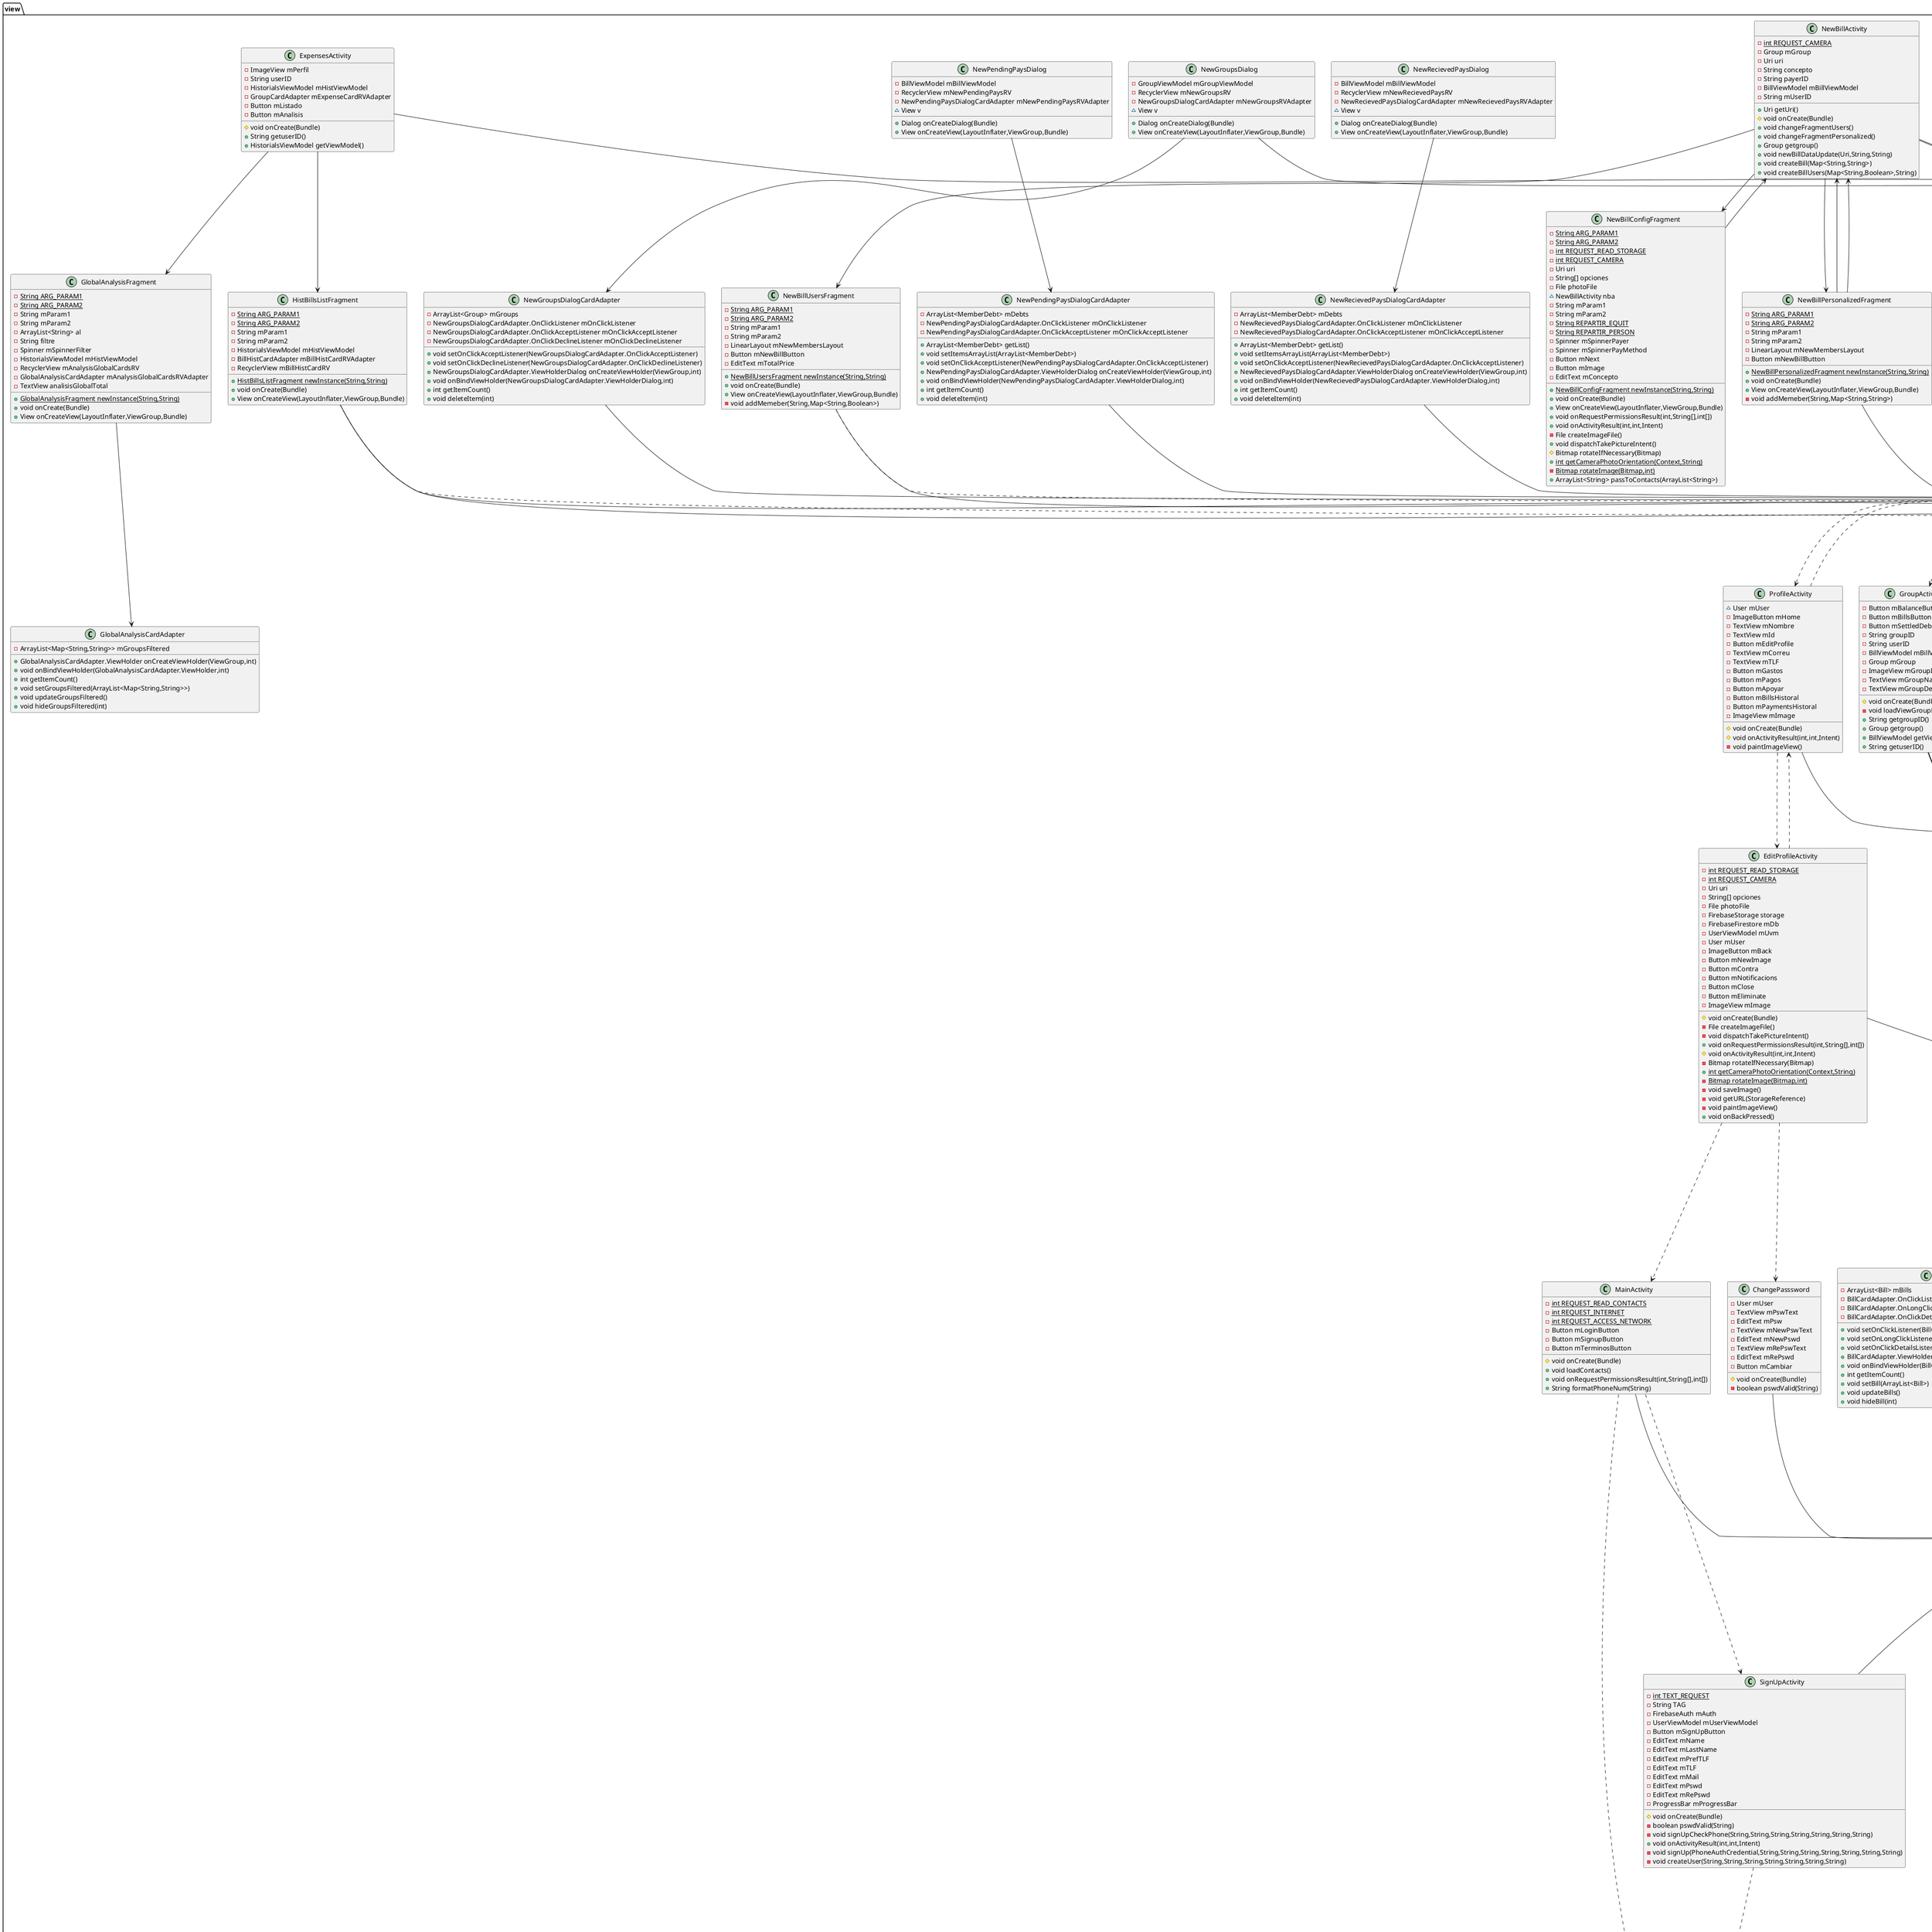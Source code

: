 @startuml
'https://plantuml.com/class-diagram
class viewmodel.UserViewModel {
+ ArrayList<OnGetUserListener> mOnGetUserListeners
- String TAG
- UserRepository mUserRepository
- FirebaseStorage mStorage
+ void addOnGetUserListener(OnGetUserListener)
+ User getUser(String)
+ void addUser(String,String,String,String,String,String)
+ {static} String getContact(String)
+ {static} String getUserID(String)
}

class viewmodel.GroupViewModel {
+ ArrayList<OnGetUserListener> mOnGetUserListeners
+ ArrayList<OnGetGroupListener> mOnGetGroupListeners
- String TAG
- MutableLiveData<ArrayList<Group>> mGroups
- MutableLiveData<ArrayList<Group>> mGroupsFull
- GroupRepository mGroupRepository
- UserRepository mUserRepository
- GroupBillsRepository mBillRepository
- MutableLiveData<ArrayList<Group>> mNewGroupsNoti
- GroupRepository.OnLoadNewGroupsListener mOnLoadNewGroupsListener
- GroupRepository.OnLoadGroupsListener mOnLoadGroupsListener
- FirebaseStorage mStorage
+ void addOnGetUserListener(OnGetUserListener)
+ void addOnGetGroupListener(OnGetGroupListener)
+ User getUser(String)
+ LiveData<ArrayList<Group>> getGroups()
+ LiveData<ArrayList<Group>> getGroupsByUser(String)
+ LiveData<Integer> getHidPosition()
+ void setGroups(ArrayList<Group>)
+ void setGroupsFull(ArrayList<Group>)
+ void loadGroupsFromRepository()
+ void removeGroupFromHome(int)
+ Group getGroup(String)
+ addGroup(String, String, ArrayList<String>, String, Uri, GroupViewModel.CustomCallBack)
+ void filterGroupsBy(String)
+ addListenerFirebaseChanges(String)
+ addListenerFirebaseNotificationsChanges(userID, OnFirebaseChangesNewGroupsListener, OnFirebaseChangesNewBillsListener, OnFirebaseChangesNewSettleDebtsListener)
+ deleteGroup(String)
+ linkGroupToUser(String, String)
+ deleteNewGroupNoti(String, String)
+ LiveData<ArrayList<Group>> getNewGroupsNoti()
+ void setNewGroupsNoti(ArrayList<Group>)
+ void loadNewGroupsFromRepository(String)
}

class viewmodel.BillMembersViewModel {
- String TAG
- MutableLiveData<ArrayList<UserBill>> mBillMembers
- GroupBillsRepository mBillRepository

- FirebaseStorage mStorage
+ LiveData<ArrayList<UserBill>> getBillMembers()
+ setBillMembers(ArrayList<UserBill> bills)
+ loadBillMemebersFromRepository(String billID)
}

class viewmodel.BillViewModel {
- String TAG

- MutableLiveData<ArrayList<Bill>> mBills
- GroupBillsRepository mBillRepository
- FirebaseStorage mStorage
- GroupBillsRepository.OnLoadGroupBillsIDListener ls
- MutableLiveData<ArrayList<Bill>> mNewBillsNoti
- GroupBillsRepository.OnLoadNewBillsListener mOnLoadNewBillsListener
- MutableLiveData<ArrayList<Pair<String, String>>> mBalance
- SettleGroupBills.OnGetDebtsListener mBalanceListener
- SettleGroupBills.OnSettldDebtsListener pendingDebtsListener
- MutableLiveData<ArrayList<MemberDebt>> mNewPendingPaysNoti
- SettleGroupBills.OnSettldDebtsListener recievedDebtsListener
- MutableLiveData<ArrayList<MemberDebt>> mNewRecievedPaysNoti
- SettleGroupBills mDebtsRepository
+ LiveData<ArrayList<Bill>> getBills()
+ void setBills(ArrayList<Bill>)
+ void loadBillsFromRepository(String)
+ Group getGroup(String)
+ void filterGroupsBy(String)
+ createBill(Map<String, String>, String, Uri, String, String, String, String, BillViewModel.CustomCallBack)
+ createBillUsers(Map<String, Boolean>, String, Uri, String, String, String, String, String, BillViewModel.CustomCallBack)
+ LiveData<ArrayList<Pair<String, String>>> getBalance()
+ setBalance(ArrayList<Pair<String, String>>)
+ void loadBalanceFromRepository(String, ArrayList<String>)
+ deleteNewBillNoti(String, String)
+ LiveData<ArrayList<Bill>> getNewBillsNoti()
+ void setNewBillsNoti(ArrayList<Bill>)
+ void loadNewBillsFromRepository(String)
+ addListenerFirebaseChanges(String, ArrayList<String>)
+ void deleteBill(String)
+ void settleBills(String, String,  BillViewModel.OnSettldDebtsListener)
+ deleteNewPendingPaysNoti(MemberDebt)
+ LiveData<ArrayList<MemberDebt>> getNewPendingPaysNoti()
+ setNewPendingPaysNoti(ArrayList<MemberDebt>)
+ loadNewPendingPaysFromRepository(String)
+ LiveData<ArrayList<MemberDebt>> getNewRecievedPaysNoti()
+ void loadNewRecievedPaysFromRepository(String)
+ void listenToCurrentGroup(String, OnFirebaseChangesListener)

}

class viewmodel.HistorialsViewModel {
- String TAG

- MutableLiveData<ArrayList<Map<String, String>>> mPayments
- SettleGroupBills.OnGetPayHistorialListener mPaymentsListener
- SettleGroupBills settleRepository
- MutableLiveData<ArrayList<Bill>> mHistBills
- GroupBillsRepository.OnLoadUserFilteredBillsListener mHistBillsListener
- GroupBillsRepository mBillsRepository
- MutableLiveData<ArrayList<Map<String, String>>> mGroupsByDate
- GroupRepository.OnGroupsExpensesListener mGroupByDateListener
- GroupRepository mGroupRepository
- OnGetExpensesTotalListener mOnGetExpensesTotalListener
+ HistorialsViewModel(Application)
+ LiveData<ArrayList<Map<String, String>>> getPayments()
+ void setPayments(ArrayList<Map<String, String>>)
+ void loadPaymentsFromRepository(String)
+ LiveData<ArrayList<Bill>> getHistBills()
+ void setHistBills(ArrayList<Bill> bills)
+ void loadBillsHistFromRepository(String userID)
+ void setOnGetExpensesTotalListener(OnGetExpensesTotalListener listener)
+ LiveData<ArrayList<Map<String, String>>> getGroupsByDate()
+ void setGroupByDate(ArrayList<Map<String, String>> hist)
+ void loadGroupsByDateFromRepository(String userID, String filter)
}






class model.UserBill {
- String userID
- User user
- Bill bill
- String billID
- float userBill
+ UserBill(String userID, String billID, float userBill)
+ String getUserID()
+ String getBillID()
+ float getUserBillAmount()
}

class view.BillDetailsActivity {
- TextView mCardName
- TextView mCardPrice
- TextView mCardDate
- TextView mCardHour
- TextView mCardPayer
- Bill mBill
- ImageView mCardImage
- RecyclerView mBillMembersCardsRV
- BillMemberCardAdapter mBillMemberCardRVAdapter
- BillMembersViewModel mBillMembersViewModel
# void onCreate(Bundle)
- void UserBillRecyclerInit()
- void setViewData()
- void getViewItems()
}
class view.BillMemberCardAdapter {
- ArrayList<UserBill> mUsers
+ BillMemberCardAdapter.ViewHolder onCreateViewHolder(ViewGroup,int)
+ void onBindViewHolder(BillMemberCardAdapter.ViewHolder,int)
+ int getItemCount()
+ void setBill(ArrayList<UserBill>)
+ void updateBills()
+ void hideBill(int)
}


class view.BillCardAdapter {
- ArrayList<Bill> mBills
- BillCardAdapter.OnClickListener mOnClickListener
- BillCardAdapter.OnLongClickListener mOnLongClickListener
- BillCardAdapter.OnClickDetailsListener mOnClickDetailsListener
+ void setOnClickListener(BillCardAdapter.OnClickListener)
+ void setOnLongClickListener(BillCardAdapter.OnLongClickListener)
+ void setOnClickDetailsListener(BillCardAdapter.OnClickDetailsListener)
+ BillCardAdapter.ViewHolder onCreateViewHolder(ViewGroup,int)
+ void onBindViewHolder(BillCardAdapter.ViewHolder,int)
+ int getItemCount()
+ void setBill(ArrayList<Bill>)
+ void updateBills()
+ void hideBill(int)
}


class view.SignUpActivity {
- {static} int TEXT_REQUEST
- String TAG
- FirebaseAuth mAuth
- UserViewModel mUserViewModel
- Button mSignUpButton
- EditText mName
- EditText mLastName
- EditText mPrefTLF
- EditText mTLF
- EditText mMail
- EditText mPswd
- EditText mRePswd
- ProgressBar mProgressBar
# void onCreate(Bundle)
- boolean pswdValid(String)
- void signUpCheckPhone(String,String,String,String,String,String,String)
+ void onActivityResult(int,int,Intent)
- void signUp(PhoneAuthCredential,String,String,String,String,String,String,String)
- void createUser(String,String,String,String,String,String,String)
}
class model.GroupBillsRepository {
- {static} String TAG
- {static} GroupBillsRepository mInstance
- FirebaseFirestore mDb
+ ArrayList<GroupBillsRepository.OnLoadGroupBillsListener> mOnLoadGroupBillsListeners
+ ArrayList<GroupBillsRepository.OnLoadGroupBillsIDListener> mOnLoadGroupBillsIDListeners
+ ArrayList<GroupBillsRepository.OnFirebaseChangesListener> mOnFirebaseChangesListener
+ ArrayList<GroupBillsRepository.OnLoadNewBillsListener> mOnLoadNewBillsNotiListeners
+ ArrayList<GroupBillsRepository.OnLoadUserBillsListener> mOnLoadUserBillsListeners
~ ArrayList<String> groupsBills
~ GroupBillsRepository.OnFirebaseChangesListener mOnFirebaseBillsChangesListener
+ void deleteBill(String)
+ void deleteBillAux(String)
+ void createBill(Map<String,String>,String,Uri,String,String,String,String,GroupBillsRepository.CustomCallBack)
- void getURL(Map<String,Object>,String,Map<String,String>,String,Uri,String,String,String,String,GroupBillsRepository.CustomCallBack,StorageReference)
+ void createBillAux(Map<String,Object>,String,Map<String,String>,String,Uri,String,String,String,String)
+ void createBill(Map<String,Boolean>,String,Uri,String,String,String,String,String,GroupBillsRepository.CustomCallBack)
- int getItemsNum(Boolean,Map<String,Boolean>)
+ void listenFirebaseChangesNewBills(String,GroupBillsRepository.OnFirebaseChangesNewBillsListener)
+ void addOnFirebaseChangesListener(GroupBillsRepository.OnFirebaseChangesListener)
+ void addOnLoadNewBillsListener(GroupBillsRepository.OnLoadNewBillsListener)
+ void addOnLoadUserBillsListener(GroupBillsRepository.OnLoadUserBillsListener)
+ {static} GroupBillsRepository getInstance()
+ void addOnLoadGroupBillsListener(GroupBillsRepository.OnLoadGroupBillsListener)
+ void addOnLoadGroupBillsIDListener(GroupBillsRepository.OnLoadGroupBillsIDListener)
+ void setGroupBillsbyID(String)
+ void loadGroupBills(ArrayList<Bill>)
+ void loadUserBills(ArrayList<Bill>,String,GroupBillsRepository.OnLoadUserFilteredBillsListener)
+ void getBillMembersPays(ArrayList<UserBill>,String)
+ void deleteNewBillNoti(String,String)
- void addNewBillNoti(ArrayList<String>,String,String,String,String,String,String)
- void updateNewBillNoti(String,ArrayList<Map<String,String>>)
+ void loadNewBillsNoti(ArrayList<Bill>,String,GroupBillsRepository.OnLoadNewBillsListener)
+ void listenFirebaseChanges(String,GroupBillsRepository.OnFirebaseChangesListener)
+ void listenFirebaseChangesAux(String,GroupBillsRepository.OnFirebaseChangesListener)
+ void listenFirebaseBillChanges(String,GroupBillsRepository.OnFirebaseChangesListener)
}

class model.UserRepository {
- {static} String TAG
- FirebaseAuth mAuth
- {static} UserRepository mInstance
- FirebaseFirestore mDb
+ ArrayList<OnLoadUsersListener> mOnLoadUsersListeners
+ ArrayList<OnLoadUserTokens> mOnLoadUserTokensListeners
+ void updateURL(Uri,String,EditProfileActivity.CustomCallBack)
+ {static} UserRepository getInstance()
+ void addOnLoadUsersListener(OnLoadUsersListener)
+ void addOnLoadUserTokensListeners(OnLoadUserTokens)
+ void addUser(String,String,String,String,String,String)
+ void setUserNotifications(String)
+ void getUser(Map<String,String>,String)
}

class view.MainActivity {
- {static} int REQUEST_READ_CONTACTS
- {static} int REQUEST_INTERNET
- {static} int REQUEST_ACCESS_NETWORK
- Button mLoginButton
- Button mSignupButton
- Button mTerminosButton
# void onCreate(Bundle)
+ void loadContacts()
+ void onRequestPermissionsResult(int,String[],int[])
+ String formatPhoneNum(String)
}

class view.NewGroupActivity {
- {static} int REQUEST_READ_CONTACTS
- {static} int REQUEST_READ_STORAGE
- {static} int REQUEST_CAMERA
- LinearLayout mNewMembersLayout
- ImageButton mAddMemberButton
- EditText mEditTextNombre
- EditText mEditTextDescGrupo
- EditText mEditTextMiembros
- Button mButtonNewGroup
- Button mImageGroup
- Button mAddFromContactButton
- ArrayList<String> newGroupMembers
- GroupViewModel mGroupViewModel
- String userID
- FirebaseStorage storage
- ProgressBar mProgressBar
- Uri uri
- String[] opciones
- File photoFile
# void onCreate(Bundle)
- File createImageFile()
- void dispatchTakePictureIntent()
+ void onRequestPermissionsResult(int,String[],int[])
# void onActivityResult(int,int,Intent)
- Bitmap rotateIfNecessary(Bitmap)
+ {static} int getCameraPhotoOrientation(Context,String)
- {static} Bitmap rotateImage(Bitmap,int)
+ String formatPhoneNum(String)
- void getViewItems()
- void addMember(String)
- boolean numberValid(String)
}
class view.GroupActivity {
- Button mBalanceButton
- Button mBillsButton
- Button mSettledDebtsButton
- String groupID
- String userID
- BillViewModel mBillViewModel
- Group mGroup
- ImageView mGroupImage
- TextView mGroupName
- TextView mGroupDesc
# void onCreate(Bundle)
- void loadViewGroupData()
+ String getgroupID()
+ Group getgroup()
+ BillViewModel getViewModel()
+ String getuserID()
}
class model.Group {
- Button mBalanceButton
- Button mBillsButton
- Button mSettledDebtsButton
- String groupID
- String userID
- BillViewModel mBillViewModel
- Group mGroup
- ImageView mGroupImage
- TextView mGroupName
- TextView mGroupDesc
# void onCreate(Bundle)
- void loadViewGroupData()
+ String getgroupID()
+ Group getgroup()
+ BillViewModel getViewModel()
+ String getuserID()
}
class view.EditProfileActivity {
- {static} int REQUEST_READ_STORAGE
- {static} int REQUEST_CAMERA
- Uri uri
- String[] opciones
- File photoFile
- FirebaseStorage storage
- FirebaseFirestore mDb
- UserViewModel mUvm
- User mUser
- ImageButton mBack
- Button mNewImage
- Button mContra
- Button mNotificacions
- Button mClose
- Button mEliminate
- ImageView mImage
# void onCreate(Bundle)
- File createImageFile()
- void dispatchTakePictureIntent()
+ void onRequestPermissionsResult(int,String[],int[])
# void onActivityResult(int,int,Intent)
- Bitmap rotateIfNecessary(Bitmap)
+ {static} int getCameraPhotoOrientation(Context,String)
- {static} Bitmap rotateImage(Bitmap,int)
- void saveImage()
- void getURL(StorageReference)
- void paintImageView()
+ void onBackPressed()
}
class model.Bill {
- String billId
- String name
- float price
- String date
- String hour
- String payerID
- String groupName
- String pictureUrl
- boolean settled
+ String getName()
+ float getPrice()
+ String getID()
+ String getDate()
+ String getHour()
+ String getPayerName()
+ String getGroupName()
+ void setGroupID(String)
+ boolean isSettled()
+ String getPictureUrl()
}
class model.GroupRepository {
- {static} String TAG
- {static} GroupRepository mInstance
- FirebaseFirestore mDb
- FirebaseStorage storage
- int mSuccess
~ ArrayList<String> userGroups
+ ArrayList<GroupRepository.OnLoadGroupListener> mOnLoadGroupListeners
+ ArrayList<GroupRepository.OnLoadNewGroupsListener> mOnLoadNewGroupsNotiListeners
+ ArrayList<GroupRepository.OnFirebaseChangesListener> mOnFirebaseChangesListener
+ ArrayList<OnLoadGroupsListener> mOnLoadGroupsListeners
+ ArrayList<GroupRepository.OnLoadUserGroupsIDListener> mOnLoadUserGroupsIDListeners
+ OnLoadGroupPictureUrlListener mOnLoadUserPictureUrlListener
+ void deleteGroup(String)
+ void deleteGroupAux(String)
+ void deleteBill(String,CustomCallBack)
+ int addGroup(String,String,ArrayList<String>,String,Uri,CustomCallBack)
- void addGroupAux(SimpleDateFormat,Date,Map<String,Object>,String,String,String,ArrayList<String>,String,Uri,CustomCallBack)
- void getURL(SimpleDateFormat,Date,Map<String,Object>,String,String,String,ArrayList<String>,String,CustomCallBack,StorageReference)
- void addGroupFirebaseCompletion(SimpleDateFormat,Date,Map<String,Object>,String,String,String,ArrayList<String>,String,CustomCallBack)
+ void groupExists(String,CustomCallBack)
+ void updateGroupMembers(String,String)
+ void loadNewGroupsNoti(ArrayList<Group>,String,GroupRepository.OnLoadNewGroupsListener)
+ void listenFirebaseChanges(String,OnFirebaseChangesListener)
+ void linkGroupToUser(String,String)
- void updateMembers(String,ArrayList<String>)
- void updateUserGroups(String,ArrayList<String>)
+ void deleteNewGroupNoti(String,String)
- void updateNewGroupNoti(String,ArrayList<Map<String,String>>)
+ void listenFirebaseChangesNewGroups(String,GroupRepository.OnFirebaseChangesNewGroupsListener)
+ void addOnLoadGroupListener(GroupRepository.OnLoadGroupListener)
+ void addOnLoadNewGroupsListener(GroupRepository.OnLoadNewGroupsListener)
+ void addOnFirebaseChangesListener(GroupRepository.OnFirebaseChangesListener)
+ {static} GroupRepository getInstance()
+ void addOnLoadUsersListener(OnLoadGroupsListener)
+ void addOnLoadUserGroupsIDListener(GroupRepository.OnLoadUserGroupsIDListener)
+ void loadGroups(ArrayList<Group>)
+ void setUserGroupsbyID(String,OnLoadUserGroupsIDListener)
+ void loadUserGroupsbyID(ArrayList<Group>,OnLoadGroupsListener)
- void setSuccess(int)
+ void getGroup(Map<String,Object>,String,GroupRepository.OnLoadGroupListener)
- void getGroupExpensesAux(String,String,ArrayList<Map<String,String>>,OnGroupsExpensesListener)
- Map<String,Map<String,String>> getIdDataFormat(ArrayList<Map<String,String>>)
+ void getGroupsExpenses(String,String,ArrayList<Map<String,String>>,OnGroupsExpensesListener)
+ void listenGroupChanges(String,GroupRepository.OnFirebaseChangesListener)
}

class view.ProfileActivity {
~ User mUser
- ImageButton mHome
- TextView mNombre
- TextView mId
- Button mEditProfile
- TextView mCorreu
- TextView mTLF
- Button mGastos
- Button mPagos
- Button mApoyar
- Button mBillsHistoral
- Button mPaymentsHistoral
- ImageView mImage
# void onCreate(Bundle)
# void onActivityResult(int,int,Intent)
- void paintImageView()
}
class view.HomeActivity {
- User mUser
- String userID
- ImageView mImage
- GroupViewModel mGroupViewModel
- UserViewModel mUserViewModel
- TextView mTextBenvinguda
- RecyclerView mGroupCardsRV
- GroupCardAdapter mGroupCardRVAdapter
- FirebaseAuth mAuth
~ View home_groups
- FloatingActionButton mNewGroup
- ImageButton mSearchBtn
- ImageView mPerfil
- EditText mSearchFilter
- ConstraintLayout mNotifiacions
- ConstraintLayout mNotifiacionsAction
- LinearLayout currentLayout
- Button newGroupsNoti
- Button newBillsNoti
- Button newPendingPaysNoti
- Button newRecievedPaysNoti
# void onCreate(Bundle)
- void paintImageView(String)
- void setNotificationButtons()
- void showUnshowNotifications()
+ String getUserID()
+ GroupViewModel getViewModel()
# void onResume()
- void updatePersonalData()
}
class view.ConfirmMobileActivity {
- Button mConfirmButton
- EditText mCodeVerif
- FirebaseAuth mAuth
- String TLF
- String prefTLF
- String verifID
# void onCreate(Bundle)
+ void returnReply()
}
class view.LogInActivity {
- Button mLoginButton
- String TAG
- FirebaseAuth mAuth
- EditText mIDText
- EditText mPasswordText
- UserViewModel mUserViewModel
- ProgressBar mProgressBar
# void onCreate(Bundle)
+ void logIn(String,String)
- void addUserToken(String)
}
class view.BillsFragment {
- {static} String ARG_PARAM1
- {static} String ARG_PARAM2
- String mParam1
- String mParam2
- BillViewModel mBillViewModel
- Group mGroup
- RecyclerView mBillCardsRV
- BillCardAdapter mBillCardRVAdapter
- FloatingActionButton mAddNewBillButton
+ {static} BillsFragment newInstance(String,String)
+ void onCreate(Bundle)
+ View onCreateView(LayoutInflater,ViewGroup,Bundle)
+ void onViewCreated(View,Bundle)
}

class view.GroupCardAdapter {
- ArrayList<Group> mGroups
- OnClickListener mOnClickListener
- OnLongClickListener mOnLongClickListener
+ void setOnClickListener(OnClickListener)
+ void setOnLongClickListener(OnLongClickListener)
+ void setGroups(ArrayList<Group>)
+ GroupCardAdapter.ViewHolder onCreateViewHolder(ViewGroup,int)
+ void onBindViewHolder(GroupCardAdapter.ViewHolder,int)
+ int getItemCount()
}

class view.ChangePasssword {
- User mUser
- TextView mPswText
- EditText mPsw
- TextView mNewPswText
- EditText mNewPswd
- TextView mRePswText
- EditText mRePswd
- Button mCambiar
# void onCreate(Bundle)
- boolean pswdValid(String)
}


class model.User {
- String mId
- String mFirstName
- String mLastName
- String mTlf
- String mMail
- String mPictureURL
- String mPswd
+ String getFirstName()
+ String getId()
+ String getLastName()
+ String getTLF()
+ String getMail()
+ String getURL()
+ String getPswd()
+ void setFirstName(String)
+ void setLastName(String)
+ void setTLF(String)
+ void setMail(String)
+ void setUrl(String)
+ void setPswd(String,ChangePasswordActivity.CustomCallBack)
}




class view.NewGroupsDialogCardAdapter {
- ArrayList<Group> mGroups
- NewGroupsDialogCardAdapter.OnClickListener mOnClickListener
- NewGroupsDialogCardAdapter.OnClickAcceptListener mOnClickAcceptListener
- NewGroupsDialogCardAdapter.OnClickDeclineListener mOnClickDeclineListener
+ void setOnClickAcceptListener(NewGroupsDialogCardAdapter.OnClickAcceptListener)
+ void setOnClickDeclineListener(NewGroupsDialogCardAdapter.OnClickDeclineListener)
+ NewGroupsDialogCardAdapter.ViewHolderDialog onCreateViewHolder(ViewGroup,int)
+ void onBindViewHolder(NewGroupsDialogCardAdapter.ViewHolderDialog,int)
+ int getItemCount()
+ void deleteItem(int)
}

class model.SettleGroupBills {
- {static} String TAG
- {static} SettleGroupBills mInstance
- FirebaseFirestore mDb
+ ArrayList<SettleGroupBills.OnSettldDebtsListener> mOnSettldDebtsListener
+ {static} SettleGroupBills getInstance()
+ void listenFirebaseChangesSettleDebts(String,SettleGroupBills.OnFirebaseChangesNewSettleDebtsListener)
+ void getGroupDebts(String,OnSettldDebtsListener)
- void sendSettledDataNoti(MemberDebt)
+ void getPendingPaysNoti(String,OnSettldDebtsListener)
+ void getRecivedPaysNoti(String,OnSettldDebtsListener)
+ void deleteSettledDataNoti(MemberDebt)
- void addPaymentHistoral(MemberDebt)
+ void getPaymentsHistorial(ArrayList<Map<String,String>>,String,OnGetPayHistorialListener)
+ void getGroupBalance(ArrayList<String>,SettleGroupBills.OnGetDebtsListener)
+ void getGroupBalance(ArrayList<String>,String,SettleGroupBills.OnGetDebtsListener)
- void getGroupBalanceWithZeros(ArrayList<String>,ArrayList<String>,OnGetDebtsListener)
+ void getGroupBalanceSettlingBills(String,ArrayList<String>,SettleGroupBills.OnGetDebtsListener)
- ArrayList<MemberDebt> balanceSetter(Map<String,Float>)
- Pair<String,String> getMinMax(Map<String,Float>)
}

class view.BalanceCardAdapter {
- ArrayList<Pair<String,String>> mBalance
+ BalanceCardAdapter.ViewHolder onCreateViewHolder(ViewGroup,int)
+ void onBindViewHolder(BalanceCardAdapter.ViewHolder,int)
+ int getItemCount()
+ void setBalance(ArrayList<Pair<String,String>>)
+ void updateBalance()
+ void hideBalance(int)
}

class view.BalanceFragment {
- {static} String ARG_PARAM1
- {static} String ARG_PARAM2
- String mParam1
- String mParam2
- BillViewModel mBillViewModel
- Group mGroup
- RecyclerView mBalanceCardsRV
- BalanceCardAdapter mBalanceCardRVAdapter
+ {static} BalanceFragment newInstance(String,String)
+ void onCreate(Bundle)
+ View onCreateView(LayoutInflater,ViewGroup,Bundle)
}
class view.NewBillUsersFragment {
- {static} String ARG_PARAM1
- {static} String ARG_PARAM2
- String mParam1
- String mParam2
- LinearLayout mNewMembersLayout
- Button mNewBillButton
- EditText mTotalPrice
+ {static} NewBillUsersFragment newInstance(String,String)
+ void onCreate(Bundle)
+ View onCreateView(LayoutInflater,ViewGroup,Bundle)
- void addMemeber(String,Map<String,Boolean>)
}

class view.ExpensesActivity {
- ImageView mPerfil
- String userID
- HistorialsViewModel mHistViewModel
- GroupCardAdapter mExpenseCardRVAdapter
- Button mListado
- Button mAnalisis
# void onCreate(Bundle)
+ String getuserID()
+ HistorialsViewModel getViewModel()
}

class view.NewPendingPaysDialogCardAdapter {
- ArrayList<MemberDebt> mDebts
- NewPendingPaysDialogCardAdapter.OnClickListener mOnClickListener
- NewPendingPaysDialogCardAdapter.OnClickAcceptListener mOnClickAcceptListener
+ ArrayList<MemberDebt> getList()
+ void setItemsArrayList(ArrayList<MemberDebt>)
+ void setOnClickAcceptListener(NewPendingPaysDialogCardAdapter.OnClickAcceptListener)
+ NewPendingPaysDialogCardAdapter.ViewHolderDialog onCreateViewHolder(ViewGroup,int)
+ void onBindViewHolder(NewPendingPaysDialogCardAdapter.ViewHolderDialog,int)
+ int getItemCount()
+ void deleteItem(int)
}

class view.GlobalAnalysisFragment {
- {static} String ARG_PARAM1
- {static} String ARG_PARAM2
- String mParam1
- String mParam2
- ArrayList<String> al
- String filtre
- Spinner mSpinnerFilter
- HistorialsViewModel mHistViewModel
- RecyclerView mAnalysisGlobalCardsRV
- GlobalAnalysisCardAdapter mAnalysisGlobalCardsRVAdapter
- TextView analisisGlobalTotal
+ {static} GlobalAnalysisFragment newInstance(String,String)
+ void onCreate(Bundle)
+ View onCreateView(LayoutInflater,ViewGroup,Bundle)
}

class view.NewGroupsDialog {
- GroupViewModel mGroupViewModel
- RecyclerView mNewGroupsRV
- NewGroupsDialogCardAdapter mNewGroupsRVAdapter
~ View v
+ Dialog onCreateDialog(Bundle)
+ View onCreateView(LayoutInflater,ViewGroup,Bundle)
}
class view.NewRecievedPaysDialogCardAdapter {
- ArrayList<MemberDebt> mDebts
- NewRecievedPaysDialogCardAdapter.OnClickListener mOnClickListener
- NewRecievedPaysDialogCardAdapter.OnClickAcceptListener mOnClickAcceptListener
+ ArrayList<MemberDebt> getList()
+ void setItemsArrayList(ArrayList<MemberDebt>)
+ void setOnClickAcceptListener(NewRecievedPaysDialogCardAdapter.OnClickAcceptListener)
+ NewRecievedPaysDialogCardAdapter.ViewHolderDialog onCreateViewHolder(ViewGroup,int)
+ void onBindViewHolder(NewRecievedPaysDialogCardAdapter.ViewHolderDialog,int)
+ int getItemCount()
+ void deleteItem(int)
}
class view.GlobalAnalysisCardAdapter {
- ArrayList<Map<String,String>> mGroupsFiltered
+ GlobalAnalysisCardAdapter.ViewHolder onCreateViewHolder(ViewGroup,int)
+ void onBindViewHolder(GlobalAnalysisCardAdapter.ViewHolder,int)
+ int getItemCount()
+ void setGroupsFiltered(ArrayList<Map<String,String>>)
+ void updateGroupsFiltered()
+ void hideGroupsFiltered(int)
}
class view.PaymentsCardAdapter {
- ArrayList<Map<String,String>> mPayments
+ PaymentsCardAdapter.ViewHolder onCreateViewHolder(ViewGroup,int)
+ void onBindViewHolder(PaymentsCardAdapter.ViewHolder,int)
+ int getItemCount()
+ void setPayments(ArrayList<Map<String,String>>)
+ void updateBalance()
+ void hideBalance(int)
}

class view.NewBillConfigFragment {
- {static} String ARG_PARAM1
- {static} String ARG_PARAM2
- {static} int REQUEST_READ_STORAGE
- {static} int REQUEST_CAMERA
- Uri uri
- String[] opciones
- File photoFile
~ NewBillActivity nba
- String mParam1
- String mParam2
- {static} String REPARTIR_EQUIT
- {static} String REPARTIR_PERSON
- Spinner mSpinnerPayer
- Spinner mSpinnerPayMethod
- Button mNext
- Button mImage
- EditText mConcepto
+ {static} NewBillConfigFragment newInstance(String,String)
+ void onCreate(Bundle)
+ View onCreateView(LayoutInflater,ViewGroup,Bundle)
+ void onRequestPermissionsResult(int,String[],int[])
+ void onActivityResult(int,int,Intent)
- File createImageFile()
+ void dispatchTakePictureIntent()
# Bitmap rotateIfNecessary(Bitmap)
+ {static} int getCameraPhotoOrientation(Context,String)
- {static} Bitmap rotateImage(Bitmap,int)
+ ArrayList<String> passToContacts(ArrayList<String>)
}
class model.SaveSharedPreference {
~ {static} String LOGGED_IN_PREF
~ {static} String NOTIFICATIONS_PREF
~ {static} SharedPreferences getPreferences(Context)
+ {static} void setLoggedIn(Context,boolean,String,String)
+ {static} void setGroupsNotifications(Context,boolean,String)
+ {static} void setBillsNotifications(Context,boolean,String)
+ {static} void setPendingNotifications(Context,boolean,String)
+ {static} void setRecievedNotifications(Context,boolean,String)
+ {static} boolean getNotificationsStatus(Context)
+ {static} String getnewBills(Context)
+ {static} String getnewGroups(Context)
+ {static} String getrecievedPays(Context)
+ {static} String getpendentPays(Context)
+ {static} boolean getLoggedStatus(Context)
+ {static} String getUser(Context)
+ {static} String getPswd(Context)
}

class model.UserContactsLocal {
- User u
- String userID
- Map<String,String> userContacts
- Map<String,String> contactUsers
- {static} UserContactsLocal ucl
+ void addContactUser(String,String)
+ String getContact(String)
+ String getUserID(String)
+ void setUserID(String)
+ {static} UserContactsLocal getInstance()
}
class view.NewPendingPaysDialog {
- BillViewModel mBillViewModel
- RecyclerView mNewPendingPaysRV
- NewPendingPaysDialogCardAdapter mNewPendingPaysRVAdapter
~ View v
+ Dialog onCreateDialog(Bundle)
+ View onCreateView(LayoutInflater,ViewGroup,Bundle)
}

class view.NewBillPersonalizedFragment {
- {static} String ARG_PARAM1
- {static} String ARG_PARAM2
- String mParam1
- String mParam2
- LinearLayout mNewMembersLayout
- Button mNewBillButton
+ {static} NewBillPersonalizedFragment newInstance(String,String)
+ void onCreate(Bundle)
+ View onCreateView(LayoutInflater,ViewGroup,Bundle)
- void addMemeber(String,Map<String,String>)
}

class view.NewBillsDialogCardAdapter {
- ArrayList<Bill> mBills
- NewBillsDialogCardAdapter.OnClickListener mOnClickListener
- NewBillsDialogCardAdapter.OnClickAcceptListener mOnClickAcceptListener
+ void setOnClickAcceptListener(NewBillsDialogCardAdapter.OnClickAcceptListener)
+ NewBillsDialogCardAdapter.ViewHolderDialog onCreateViewHolder(ViewGroup,int)
+ void onBindViewHolder(NewBillsDialogCardAdapter.ViewHolderDialog,int)
+ int getItemCount()
+ void deleteItem(int)
}

class model.MemberDebt {
- String userID
- float debt
- String destUserID
- String debtID
- String date
+ String getUserID()
+ String getDestUserID()
+ String getUserDebt()
+ String getDebtID()
+ void setDebtID(String)
+ void setDate(String)
+ String getDate()
}

class model.GroupMembers {
- ArrayList<String> groupMembers
+ ArrayList<String> getArray()
}

class view.PaymentsActivity {
- ImageView mPerfil
- HistorialsViewModel mHistViewModel
- String userID
- RecyclerView mPaymentCardsRV
- PaymentsCardAdapter mPaymentCardAdapter
- GroupCardAdapter mPaymentCardRVAdapter
# void onCreate(Bundle)
}

class view.NewRecievedPaysDialog {
- BillViewModel mBillViewModel
- RecyclerView mNewRecievedPaysRV
- NewRecievedPaysDialogCardAdapter mNewRecievedPaysRVAdapter
~ View v
+ Dialog onCreateDialog(Bundle)
+ View onCreateView(LayoutInflater,ViewGroup,Bundle)
}

class view.NewBillActivity {
- {static} int REQUEST_CAMERA
- Group mGroup
- Uri uri
- String concepto
- String payerID
- BillViewModel mBillViewModel
- String mUserID
+ Uri getUri()
# void onCreate(Bundle)
+ void changeFragmentUsers()
+ void changeFragmentPersonalized()
+ Group getgroup()
+ void newBillDataUpdate(Uri,String,String)
+ void createBill(Map<String,String>)
+ void createBillUsers(Map<String,Boolean>,String)
}

class view.HistBillsListFragment {
- {static} String ARG_PARAM1
- {static} String ARG_PARAM2
- String mParam1
- String mParam2
- HistorialsViewModel mHistViewModel
- BillHistCardAdapter mBillHistCardRVAdapter
- RecyclerView mBillHistCardRV
+ {static} HistBillsListFragment newInstance(String,String)
+ void onCreate(Bundle)
+ View onCreateView(LayoutInflater,ViewGroup,Bundle)
}

class view.NewBillsDialog {
- BillViewModel mBillViewModel
- RecyclerView mNewBillsRV
- NewBillsDialogCardAdapter mNewBillsRVAdapter
~ View v
+ Dialog onCreateDialog(Bundle)
+ View onCreateView(LayoutInflater,ViewGroup,Bundle)
}

class view.BillHistCardAdapter {
- ArrayList<Bill> mBills
+ BillHistCardAdapter.ViewHolder onCreateViewHolder(ViewGroup,int)
+ void onBindViewHolder(BillHistCardAdapter.ViewHolder,int)
+ int getItemCount()
+ void setBill(ArrayList<Bill>)
+ void updateBills()
+ void hideBill(int)
}

view.NewGroupsDialogCardAdapter --> model.Group
model.SettleGroupBills --> model.MemberDebt

view.BalanceFragment --> model.Group
view.BalanceFragment --> model.UserContactsLocal
view.BalanceFragment --> viewmodel.BillViewModel
view.BalanceFragment --> view.BalanceCardAdapter
view.NewBillUsersFragment --> viewmodel.UserViewModel
view.NewBillUsersFragment ..> model.Group
view.NewBillPersonalizedFragment --> view.NewBillActivity
view.ExpensesActivity --> view.HistBillsListFragment
view.ExpensesActivity --> view.GlobalAnalysisFragment
view.ExpensesActivity --> viewmodel.HistorialsViewModel

view.NewPendingPaysDialogCardAdapter --> model.MemberDebt
view.GlobalAnalysisFragment --> view.GlobalAnalysisCardAdapter
view.NewGroupsDialog --> view.NewGroupsDialogCardAdapter
view.NewGroupsDialog --> viewmodel.GroupViewModel
view.NewRecievedPaysDialogCardAdapter --> model.MemberDebt


view.NewBillConfigFragment --> view.NewBillActivity

view.NewPendingPaysDialog --> view.NewPendingPaysDialogCardAdapter
view.NewBillPersonalizedFragment --> view.NewBillActivity
view.NewBillPersonalizedFragment --> viewmodel.UserViewModel

view.NewBillsDialogCardAdapter --> model.Bill

view.PaymentsActivity --> view.PaymentsCardAdapter
view.PaymentsActivity --> viewmodel.HistorialsViewModel

view.NewRecievedPaysDialog --> view.NewRecievedPaysDialogCardAdapter
view.NewBillActivity --> view.NewBillConfigFragment
view.NewBillActivity --> view.NewBillPersonalizedFragment
view.NewBillActivity --> view.NewBillUsersFragment
view.NewBillActivity --> viewmodel.BillViewModel
view.NewBillActivity --> model.Group

view.HistBillsListFragment ..> model.Bill
view.HistBillsListFragment --> viewmodel.HistorialsViewModel
view.HistBillsListFragment --> view.BillHistCardAdapter

view.NewBillsDialog --> view.NewBillsDialogCardAdapter
view.NewBillsDialog ..> model.Bill
view.BillHistCardAdapter --> model.Bill








view.SignUpActivity --> viewmodel.UserViewModel
view.SignUpActivity ..> view.LogInActivity
view.ProfileActivity --> model.User
view.ProfileActivity ..> view.EditProfileActivity
view.ProfileActivity ..> view.HomeActivity
view.NewGroupActivity --> model.User
view.NewGroupActivity --> viewmodel.GroupViewModel
view.MainActivity ..> view.LogInActivity
view.MainActivity ..> view.SignUpActivity
view.MainActivity --> model.SaveSharedPreference
view.LogInAcivity --> viewmodel.UserViewModel
view.LogInAcivity ..> view.HomeActivity
view.LogInAcivity --> model.SaveSharedPreference
view.HomeActivity --> viewmodel.GroupViewModel
view.HomeActivity --> model.User
view.HomeActivity ..> model.Group
view.HomeActivity ..> view.GroupCardAdapter
view.HomeActivity ..> view.NewGroupActivity
view.HomeActivity ..> view.ProfileActivity
view.HomeActivity ..> view.GroupActivity
view.GroupCardAdapter --> model.Group
view.GroupActivity --> viewmodel.BillViewModel
view.GroupActivity --> model.Group
view.GroupActivity --> view.BillsFragment
view.GroupActivity --> view.BalanceFragment
view.EditProfileActivity --> model.User
view.EditProfileActivity ..> view.MainActivity
view.EditProfileActivity ..> view.ProfileActivity
view.EditProfileActivity ..> view.ChangePasssword
view.ChangePasssword --> model.User
view.BillsFragment --> model.Group
view.BillsFragment --> model.UserContactsLocal
view.BillsFragment --> viewmodel.BillViewModel
view.BillsFragment --> view.BillCardAdapter
view.BillsFragment ..> view.BillDetailsActivity
view.BillsFragment ..> model.Bill
view.BillMemberCardAdapter --> model.UserBill
view.BillDetailsActivity --> view.BillMemberCardAdapter
view.BillDetailsActivity --> viewmodel.BillMembersViewModel
view.BillDetailsActivity --> model.Bill
view.BillDetailsActivity ..> model.UserBill
view.BillDetailsActivity --> model.UserContactsLocal
view.BillCardAdapter --> model.Bill
viewmodel.BillMembersViewModel --> model.UserBill
viewmodel.BillMembersViewModel --> model.GroupBillsRepository
viewmodel.BillViewModel --> model.Bill
viewmodel.BillViewModel --> model.GroupBillsRepository
viewmodel.GroupViewModel --> model.Group
viewmodel.GroupViewModel --> model.GroupRepository
viewmodel.UserViewModel --> model.User
viewmodel.UserViewModel --> model.UserRepository
model.UserRepository *--> model.User
model.GroupRepository *--> model.Group
model.GroupRepository *--> model.Bill






viewmodel.HomeActivityViewModel --> model.User

@enduml